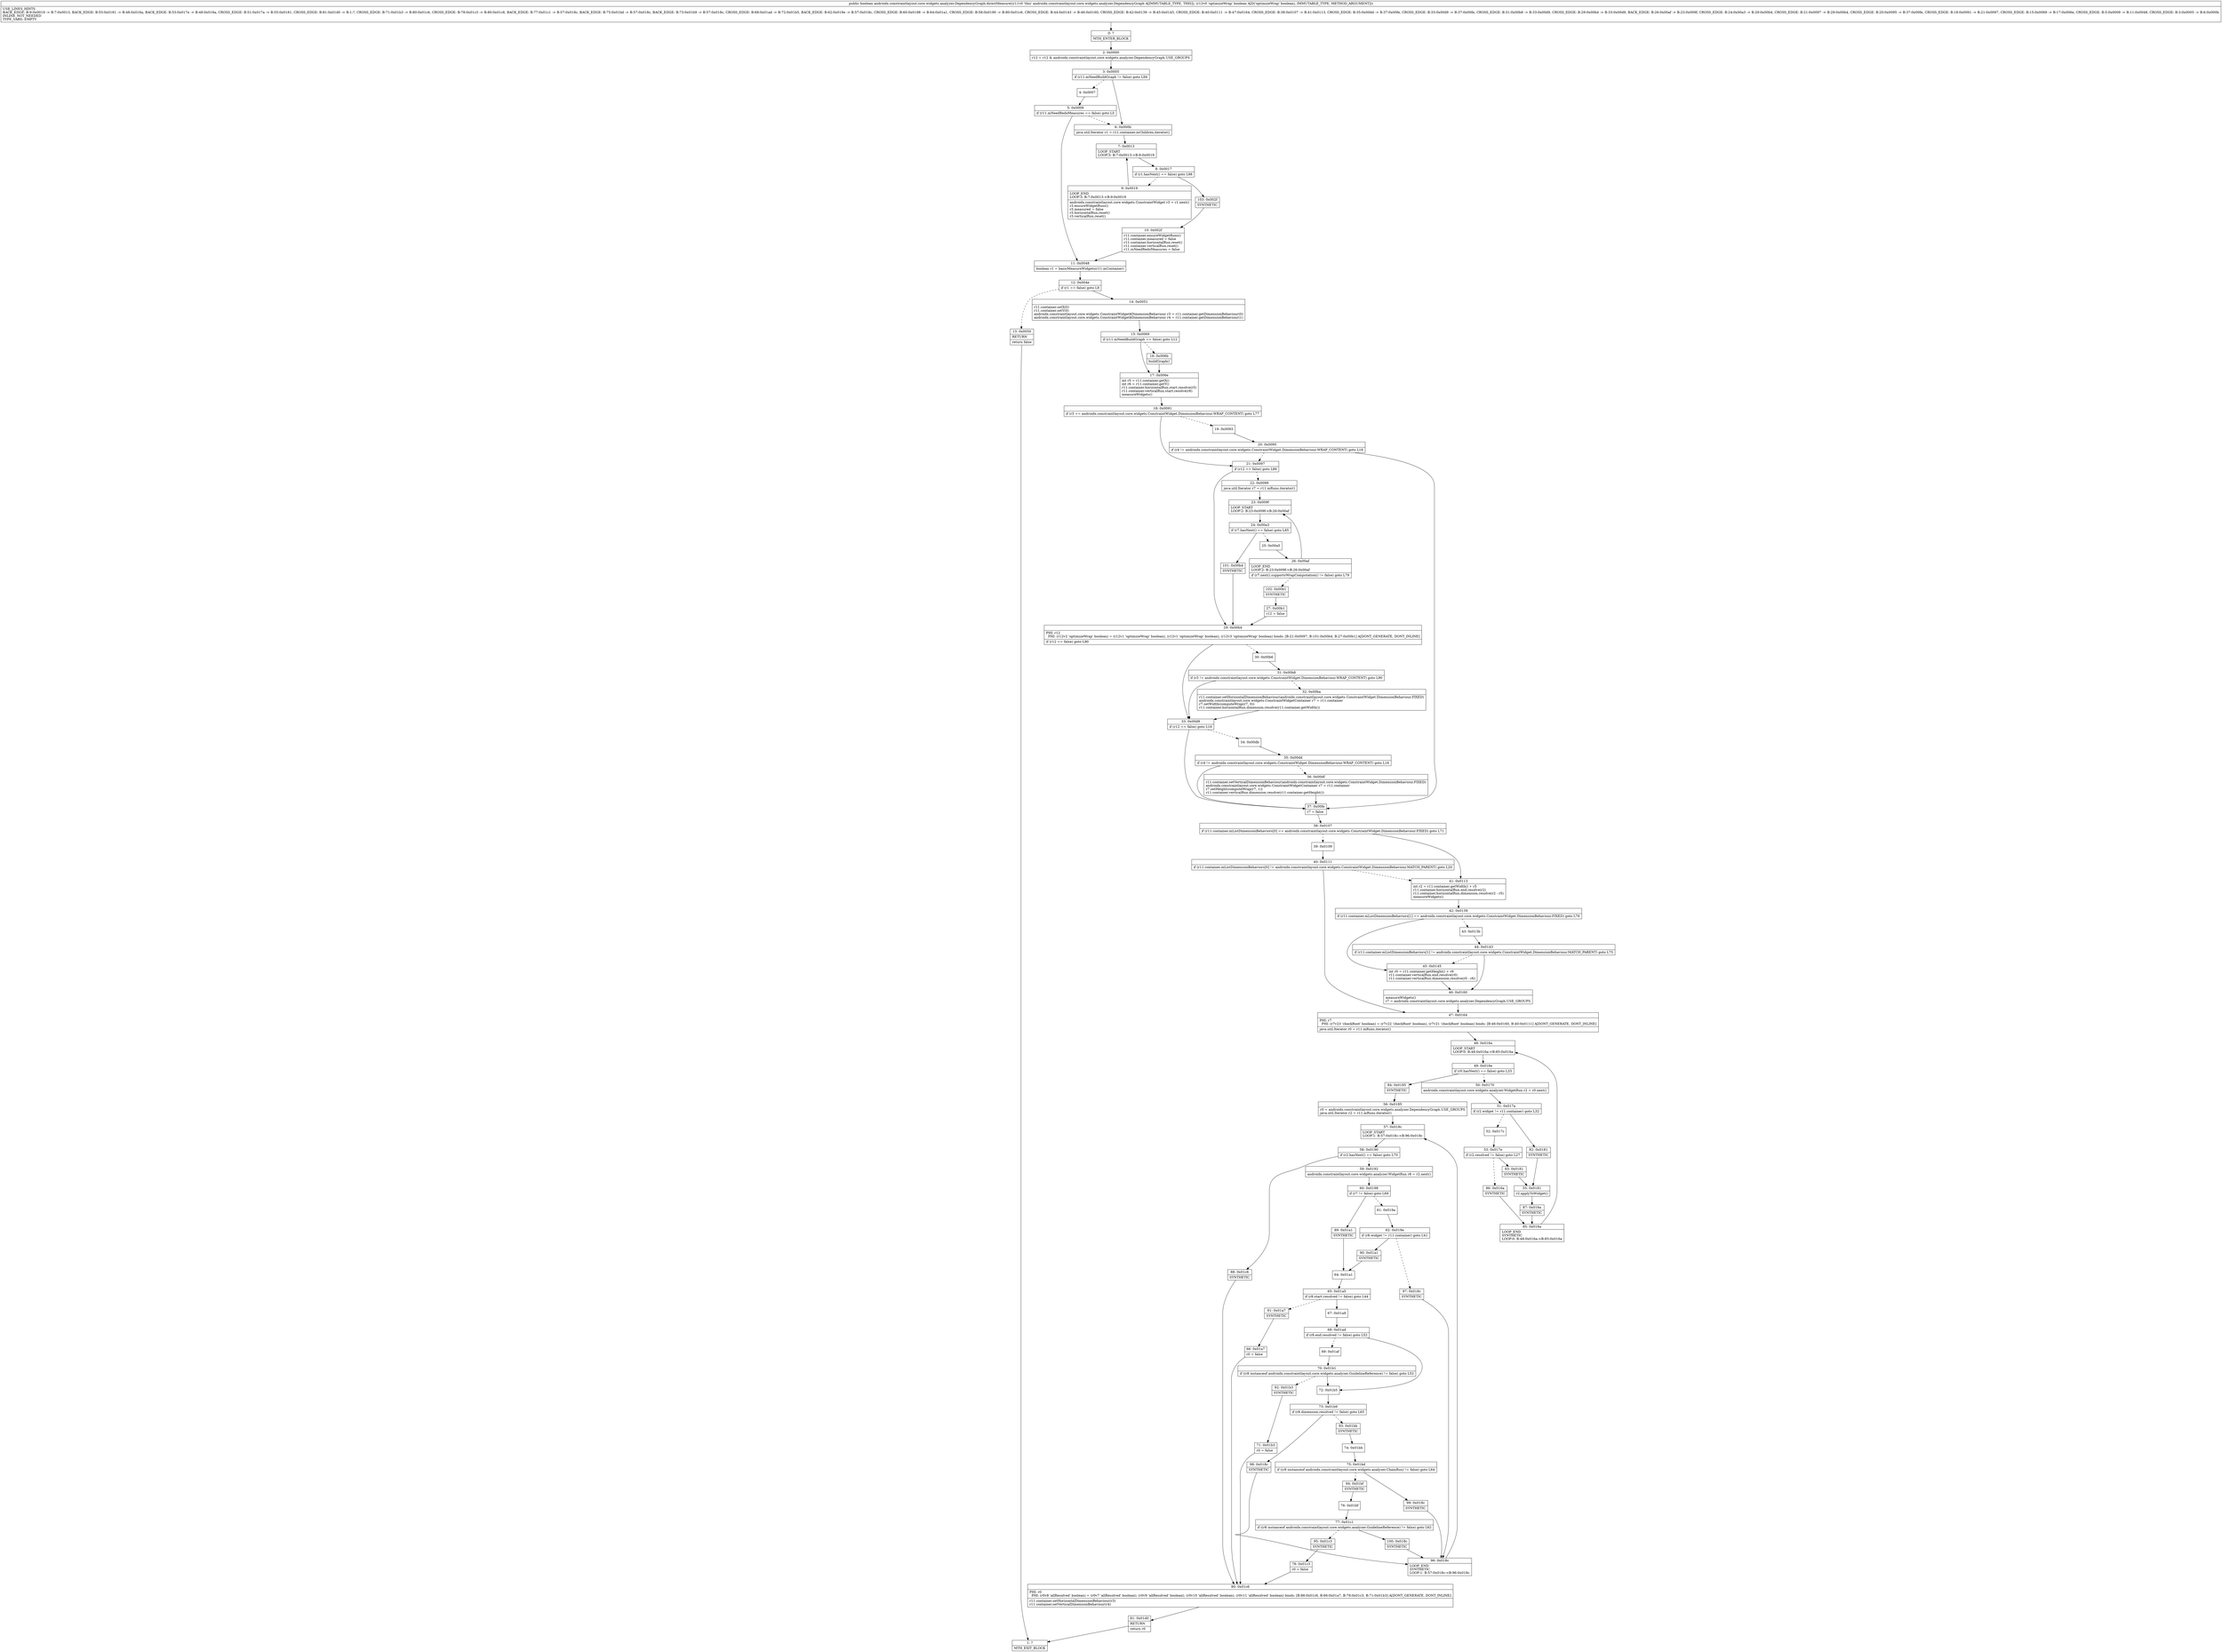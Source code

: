 digraph "CFG forandroidx.constraintlayout.core.widgets.analyzer.DependencyGraph.directMeasure(Z)Z" {
Node_0 [shape=record,label="{0\:\ ?|MTH_ENTER_BLOCK\l}"];
Node_2 [shape=record,label="{2\:\ 0x0000|r12 = r12 & androidx.constraintlayout.core.widgets.analyzer.DependencyGraph.USE_GROUPS\l}"];
Node_3 [shape=record,label="{3\:\ 0x0005|if (r11.mNeedBuildGraph != false) goto L94\l}"];
Node_4 [shape=record,label="{4\:\ 0x0007}"];
Node_5 [shape=record,label="{5\:\ 0x0009|if (r11.mNeedRedoMeasures == false) goto L5\l}"];
Node_11 [shape=record,label="{11\:\ 0x0048|boolean r1 = basicMeasureWidgets(r11.mContainer)\l}"];
Node_12 [shape=record,label="{12\:\ 0x004e|if (r1 == false) goto L9\l}"];
Node_13 [shape=record,label="{13\:\ 0x0050|RETURN\l|return false\l}"];
Node_1 [shape=record,label="{1\:\ ?|MTH_EXIT_BLOCK\l}"];
Node_14 [shape=record,label="{14\:\ 0x0051|r11.container.setX(0)\lr11.container.setY(0)\landroidx.constraintlayout.core.widgets.ConstraintWidget$DimensionBehaviour r3 = r11.container.getDimensionBehaviour(0)\landroidx.constraintlayout.core.widgets.ConstraintWidget$DimensionBehaviour r4 = r11.container.getDimensionBehaviour(1)\l}"];
Node_15 [shape=record,label="{15\:\ 0x0069|if (r11.mNeedBuildGraph == false) goto L12\l}"];
Node_16 [shape=record,label="{16\:\ 0x006b|buildGraph()\l}"];
Node_17 [shape=record,label="{17\:\ 0x006e|int r5 = r11.container.getX()\lint r6 = r11.container.getY()\lr11.container.horizontalRun.start.resolve(r5)\lr11.container.verticalRun.start.resolve(r6)\lmeasureWidgets()\l}"];
Node_18 [shape=record,label="{18\:\ 0x0091|if (r3 == androidx.constraintlayout.core.widgets.ConstraintWidget.DimensionBehaviour.WRAP_CONTENT) goto L77\l}"];
Node_19 [shape=record,label="{19\:\ 0x0093}"];
Node_20 [shape=record,label="{20\:\ 0x0095|if (r4 != androidx.constraintlayout.core.widgets.ConstraintWidget.DimensionBehaviour.WRAP_CONTENT) goto L16\l}"];
Node_37 [shape=record,label="{37\:\ 0x00fe|r7 = false\l}"];
Node_38 [shape=record,label="{38\:\ 0x0107|if (r11.container.mListDimensionBehaviors[0] == androidx.constraintlayout.core.widgets.ConstraintWidget.DimensionBehaviour.FIXED) goto L71\l}"];
Node_39 [shape=record,label="{39\:\ 0x0109}"];
Node_40 [shape=record,label="{40\:\ 0x0111|if (r11.container.mListDimensionBehaviors[0] != androidx.constraintlayout.core.widgets.ConstraintWidget.DimensionBehaviour.MATCH_PARENT) goto L20\l}"];
Node_47 [shape=record,label="{47\:\ 0x0164|PHI: r7 \l  PHI: (r7v23 'checkRoot' boolean) = (r7v22 'checkRoot' boolean), (r7v21 'checkRoot' boolean) binds: [B:46:0x0160, B:40:0x0111] A[DONT_GENERATE, DONT_INLINE]\l|java.util.Iterator r0 = r11.mRuns.iterator()\l}"];
Node_48 [shape=record,label="{48\:\ 0x016a|LOOP_START\lLOOP:0: B:48:0x016a\-\>B:85:0x016a\l}"];
Node_49 [shape=record,label="{49\:\ 0x016e|if (r0.hasNext() == false) goto L33\l}"];
Node_50 [shape=record,label="{50\:\ 0x0170|androidx.constraintlayout.core.widgets.analyzer.WidgetRun r2 = r0.next()\l}"];
Node_51 [shape=record,label="{51\:\ 0x017a|if (r2.widget != r11.container) goto L32\l}"];
Node_52 [shape=record,label="{52\:\ 0x017c}"];
Node_53 [shape=record,label="{53\:\ 0x017e|if (r2.resolved != false) goto L27\l}"];
Node_83 [shape=record,label="{83\:\ 0x0181|SYNTHETIC\l}"];
Node_55 [shape=record,label="{55\:\ 0x0181|r2.applyToWidget()\l}"];
Node_87 [shape=record,label="{87\:\ 0x016a|SYNTHETIC\l}"];
Node_85 [shape=record,label="{85\:\ 0x016a|LOOP_END\lSYNTHETIC\lLOOP:0: B:48:0x016a\-\>B:85:0x016a\l}"];
Node_86 [shape=record,label="{86\:\ 0x016a|SYNTHETIC\l}"];
Node_82 [shape=record,label="{82\:\ 0x0181|SYNTHETIC\l}"];
Node_84 [shape=record,label="{84\:\ 0x0185|SYNTHETIC\l}"];
Node_56 [shape=record,label="{56\:\ 0x0185|r0 = androidx.constraintlayout.core.widgets.analyzer.DependencyGraph.USE_GROUPS\ljava.util.Iterator r2 = r11.mRuns.iterator()\l}"];
Node_57 [shape=record,label="{57\:\ 0x018c|LOOP_START\lLOOP:1: B:57:0x018c\-\>B:96:0x018c\l}"];
Node_58 [shape=record,label="{58\:\ 0x0190|if (r2.hasNext() == false) goto L70\l}"];
Node_59 [shape=record,label="{59\:\ 0x0192|androidx.constraintlayout.core.widgets.analyzer.WidgetRun r8 = r2.next()\l}"];
Node_60 [shape=record,label="{60\:\ 0x0198|if (r7 != false) goto L69\l}"];
Node_61 [shape=record,label="{61\:\ 0x019a}"];
Node_62 [shape=record,label="{62\:\ 0x019e|if (r8.widget != r11.container) goto L41\l}"];
Node_90 [shape=record,label="{90\:\ 0x01a1|SYNTHETIC\l}"];
Node_64 [shape=record,label="{64\:\ 0x01a1}"];
Node_65 [shape=record,label="{65\:\ 0x01a5|if (r8.start.resolved != false) goto L44\l}"];
Node_67 [shape=record,label="{67\:\ 0x01a9}"];
Node_68 [shape=record,label="{68\:\ 0x01ad|if (r8.end.resolved != false) goto L52\l}"];
Node_69 [shape=record,label="{69\:\ 0x01af}"];
Node_70 [shape=record,label="{70\:\ 0x01b1|if ((r8 instanceof androidx.constraintlayout.core.widgets.analyzer.GuidelineReference) != false) goto L52\l}"];
Node_92 [shape=record,label="{92\:\ 0x01b3|SYNTHETIC\l}"];
Node_71 [shape=record,label="{71\:\ 0x01b3|r0 = false\l}"];
Node_80 [shape=record,label="{80\:\ 0x01c6|PHI: r0 \l  PHI: (r0v8 'allResolved' boolean) = (r0v7 'allResolved' boolean), (r0v9 'allResolved' boolean), (r0v10 'allResolved' boolean), (r0v11 'allResolved' boolean) binds: [B:88:0x01c6, B:66:0x01a7, B:78:0x01c3, B:71:0x01b3] A[DONT_GENERATE, DONT_INLINE]\l|r11.container.setHorizontalDimensionBehaviour(r3)\lr11.container.setVerticalDimensionBehaviour(r4)\l}"];
Node_81 [shape=record,label="{81\:\ 0x01d0|RETURN\l|return r0\l}"];
Node_72 [shape=record,label="{72\:\ 0x01b5}"];
Node_73 [shape=record,label="{73\:\ 0x01b9|if (r8.dimension.resolved != false) goto L65\l}"];
Node_93 [shape=record,label="{93\:\ 0x01bb|SYNTHETIC\l}"];
Node_74 [shape=record,label="{74\:\ 0x01bb}"];
Node_75 [shape=record,label="{75\:\ 0x01bd|if ((r8 instanceof androidx.constraintlayout.core.widgets.analyzer.ChainRun) != false) goto L64\l}"];
Node_94 [shape=record,label="{94\:\ 0x01bf|SYNTHETIC\l}"];
Node_76 [shape=record,label="{76\:\ 0x01bf}"];
Node_77 [shape=record,label="{77\:\ 0x01c1|if ((r8 instanceof androidx.constraintlayout.core.widgets.analyzer.GuidelineReference) != false) goto L62\l}"];
Node_95 [shape=record,label="{95\:\ 0x01c3|SYNTHETIC\l}"];
Node_78 [shape=record,label="{78\:\ 0x01c3|r0 = false\l}"];
Node_100 [shape=record,label="{100\:\ 0x018c|SYNTHETIC\l}"];
Node_96 [shape=record,label="{96\:\ 0x018c|LOOP_END\lSYNTHETIC\lLOOP:1: B:57:0x018c\-\>B:96:0x018c\l}"];
Node_99 [shape=record,label="{99\:\ 0x018c|SYNTHETIC\l}"];
Node_98 [shape=record,label="{98\:\ 0x018c|SYNTHETIC\l}"];
Node_91 [shape=record,label="{91\:\ 0x01a7|SYNTHETIC\l}"];
Node_66 [shape=record,label="{66\:\ 0x01a7|r0 = false\l}"];
Node_97 [shape=record,label="{97\:\ 0x018c|SYNTHETIC\l}"];
Node_89 [shape=record,label="{89\:\ 0x01a1|SYNTHETIC\l}"];
Node_88 [shape=record,label="{88\:\ 0x01c6|SYNTHETIC\l}"];
Node_41 [shape=record,label="{41\:\ 0x0113|int r2 = r11.container.getWidth() + r5\lr11.container.horizontalRun.end.resolve(r2)\lr11.container.horizontalRun.dimension.resolve(r2 \- r5)\lmeasureWidgets()\l}"];
Node_42 [shape=record,label="{42\:\ 0x0139|if (r11.container.mListDimensionBehaviors[1] == androidx.constraintlayout.core.widgets.ConstraintWidget.DimensionBehaviour.FIXED) goto L76\l}"];
Node_43 [shape=record,label="{43\:\ 0x013b}"];
Node_44 [shape=record,label="{44\:\ 0x0143|if (r11.container.mListDimensionBehaviors[1] != androidx.constraintlayout.core.widgets.ConstraintWidget.DimensionBehaviour.MATCH_PARENT) goto L75\l}"];
Node_46 [shape=record,label="{46\:\ 0x0160|measureWidgets()\lr7 = androidx.constraintlayout.core.widgets.analyzer.DependencyGraph.USE_GROUPS\l}"];
Node_45 [shape=record,label="{45\:\ 0x0145|int r0 = r11.container.getHeight() + r6\lr11.container.verticalRun.end.resolve(r0)\lr11.container.verticalRun.dimension.resolve(r0 \- r6)\l}"];
Node_21 [shape=record,label="{21\:\ 0x0097|if (r12 == false) goto L86\l}"];
Node_22 [shape=record,label="{22\:\ 0x0099|java.util.Iterator r7 = r11.mRuns.iterator()\l}"];
Node_23 [shape=record,label="{23\:\ 0x009f|LOOP_START\lLOOP:2: B:23:0x009f\-\>B:26:0x00af\l}"];
Node_24 [shape=record,label="{24\:\ 0x00a3|if (r7.hasNext() == false) goto L85\l}"];
Node_25 [shape=record,label="{25\:\ 0x00a5}"];
Node_26 [shape=record,label="{26\:\ 0x00af|LOOP_END\lLOOP:2: B:23:0x009f\-\>B:26:0x00af\l|if (r7.next().supportsWrapComputation() != false) goto L79\l}"];
Node_102 [shape=record,label="{102\:\ 0x00b1|SYNTHETIC\l}"];
Node_27 [shape=record,label="{27\:\ 0x00b1|r12 = false\l}"];
Node_101 [shape=record,label="{101\:\ 0x00b4|SYNTHETIC\l}"];
Node_29 [shape=record,label="{29\:\ 0x00b4|PHI: r12 \l  PHI: (r12v2 'optimizeWrap' boolean) = (r12v1 'optimizeWrap' boolean), (r12v1 'optimizeWrap' boolean), (r12v3 'optimizeWrap' boolean) binds: [B:21:0x0097, B:101:0x00b4, B:27:0x00b1] A[DONT_GENERATE, DONT_INLINE]\l|if (r12 == false) goto L90\l}"];
Node_30 [shape=record,label="{30\:\ 0x00b6}"];
Node_31 [shape=record,label="{31\:\ 0x00b8|if (r3 != androidx.constraintlayout.core.widgets.ConstraintWidget.DimensionBehaviour.WRAP_CONTENT) goto L90\l}"];
Node_32 [shape=record,label="{32\:\ 0x00ba|r11.container.setHorizontalDimensionBehaviour(androidx.constraintlayout.core.widgets.ConstraintWidget.DimensionBehaviour.FIXED)\landroidx.constraintlayout.core.widgets.ConstraintWidgetContainer r7 = r11.container\lr7.setWidth(computeWrap(r7, 0))\lr11.container.horizontalRun.dimension.resolve(r11.container.getWidth())\l}"];
Node_33 [shape=record,label="{33\:\ 0x00d9|if (r12 == false) goto L16\l}"];
Node_34 [shape=record,label="{34\:\ 0x00db}"];
Node_35 [shape=record,label="{35\:\ 0x00dd|if (r4 != androidx.constraintlayout.core.widgets.ConstraintWidget.DimensionBehaviour.WRAP_CONTENT) goto L16\l}"];
Node_36 [shape=record,label="{36\:\ 0x00df|r11.container.setVerticalDimensionBehaviour(androidx.constraintlayout.core.widgets.ConstraintWidget.DimensionBehaviour.FIXED)\landroidx.constraintlayout.core.widgets.ConstraintWidgetContainer r7 = r11.container\lr7.setHeight(computeWrap(r7, 1))\lr11.container.verticalRun.dimension.resolve(r11.container.getHeight())\l}"];
Node_6 [shape=record,label="{6\:\ 0x000b|java.util.Iterator r1 = r11.container.mChildren.iterator()\l}"];
Node_7 [shape=record,label="{7\:\ 0x0013|LOOP_START\lLOOP:3: B:7:0x0013\-\>B:9:0x0019\l}"];
Node_8 [shape=record,label="{8\:\ 0x0017|if (r1.hasNext() == false) goto L98\l}"];
Node_9 [shape=record,label="{9\:\ 0x0019|LOOP_END\lLOOP:3: B:7:0x0013\-\>B:9:0x0019\l|androidx.constraintlayout.core.widgets.ConstraintWidget r3 = r1.next()\lr3.ensureWidgetRuns()\lr3.measured = false\lr3.horizontalRun.reset()\lr3.verticalRun.reset()\l}"];
Node_103 [shape=record,label="{103\:\ 0x002f|SYNTHETIC\l}"];
Node_10 [shape=record,label="{10\:\ 0x002f|r11.container.ensureWidgetRuns()\lr11.container.measured = false\lr11.container.horizontalRun.reset()\lr11.container.verticalRun.reset()\lr11.mNeedRedoMeasures = false\l}"];
MethodNode[shape=record,label="{public boolean androidx.constraintlayout.core.widgets.analyzer.DependencyGraph.directMeasure((r11v0 'this' androidx.constraintlayout.core.widgets.analyzer.DependencyGraph A[IMMUTABLE_TYPE, THIS]), (r12v0 'optimizeWrap' boolean A[D('optimizeWrap' boolean), IMMUTABLE_TYPE, METHOD_ARGUMENT]))  | USE_LINES_HINTS\lBACK_EDGE: B:9:0x0019 \-\> B:7:0x0013, BACK_EDGE: B:55:0x0181 \-\> B:48:0x016a, BACK_EDGE: B:53:0x017e \-\> B:48:0x016a, CROSS_EDGE: B:51:0x017a \-\> B:55:0x0181, CROSS_EDGE: B:81:0x01d0 \-\> B:1:?, CROSS_EDGE: B:71:0x01b3 \-\> B:80:0x01c6, CROSS_EDGE: B:78:0x01c3 \-\> B:80:0x01c6, BACK_EDGE: B:77:0x01c1 \-\> B:57:0x018c, BACK_EDGE: B:75:0x01bd \-\> B:57:0x018c, BACK_EDGE: B:73:0x01b9 \-\> B:57:0x018c, CROSS_EDGE: B:68:0x01ad \-\> B:72:0x01b5, BACK_EDGE: B:62:0x019e \-\> B:57:0x018c, CROSS_EDGE: B:60:0x0198 \-\> B:64:0x01a1, CROSS_EDGE: B:58:0x0190 \-\> B:80:0x01c6, CROSS_EDGE: B:44:0x0143 \-\> B:46:0x0160, CROSS_EDGE: B:42:0x0139 \-\> B:45:0x0145, CROSS_EDGE: B:40:0x0111 \-\> B:47:0x0164, CROSS_EDGE: B:38:0x0107 \-\> B:41:0x0113, CROSS_EDGE: B:35:0x00dd \-\> B:37:0x00fe, CROSS_EDGE: B:33:0x00d9 \-\> B:37:0x00fe, CROSS_EDGE: B:31:0x00b8 \-\> B:33:0x00d9, CROSS_EDGE: B:29:0x00b4 \-\> B:33:0x00d9, BACK_EDGE: B:26:0x00af \-\> B:23:0x009f, CROSS_EDGE: B:24:0x00a3 \-\> B:29:0x00b4, CROSS_EDGE: B:21:0x0097 \-\> B:29:0x00b4, CROSS_EDGE: B:20:0x0095 \-\> B:37:0x00fe, CROSS_EDGE: B:18:0x0091 \-\> B:21:0x0097, CROSS_EDGE: B:15:0x0069 \-\> B:17:0x006e, CROSS_EDGE: B:5:0x0009 \-\> B:11:0x0048, CROSS_EDGE: B:3:0x0005 \-\> B:6:0x000b\lINLINE_NOT_NEEDED\lTYPE_VARS: EMPTY\l}"];
MethodNode -> Node_0;Node_0 -> Node_2;
Node_2 -> Node_3;
Node_3 -> Node_4[style=dashed];
Node_3 -> Node_6;
Node_4 -> Node_5;
Node_5 -> Node_6[style=dashed];
Node_5 -> Node_11;
Node_11 -> Node_12;
Node_12 -> Node_13[style=dashed];
Node_12 -> Node_14;
Node_13 -> Node_1;
Node_14 -> Node_15;
Node_15 -> Node_16[style=dashed];
Node_15 -> Node_17;
Node_16 -> Node_17;
Node_17 -> Node_18;
Node_18 -> Node_19[style=dashed];
Node_18 -> Node_21;
Node_19 -> Node_20;
Node_20 -> Node_21[style=dashed];
Node_20 -> Node_37;
Node_37 -> Node_38;
Node_38 -> Node_39[style=dashed];
Node_38 -> Node_41;
Node_39 -> Node_40;
Node_40 -> Node_41[style=dashed];
Node_40 -> Node_47;
Node_47 -> Node_48;
Node_48 -> Node_49;
Node_49 -> Node_50[style=dashed];
Node_49 -> Node_84;
Node_50 -> Node_51;
Node_51 -> Node_52[style=dashed];
Node_51 -> Node_82;
Node_52 -> Node_53;
Node_53 -> Node_83;
Node_53 -> Node_86[style=dashed];
Node_83 -> Node_55;
Node_55 -> Node_87;
Node_87 -> Node_85;
Node_85 -> Node_48;
Node_86 -> Node_85;
Node_82 -> Node_55;
Node_84 -> Node_56;
Node_56 -> Node_57;
Node_57 -> Node_58;
Node_58 -> Node_59[style=dashed];
Node_58 -> Node_88;
Node_59 -> Node_60;
Node_60 -> Node_61[style=dashed];
Node_60 -> Node_89;
Node_61 -> Node_62;
Node_62 -> Node_90;
Node_62 -> Node_97[style=dashed];
Node_90 -> Node_64;
Node_64 -> Node_65;
Node_65 -> Node_67;
Node_65 -> Node_91[style=dashed];
Node_67 -> Node_68;
Node_68 -> Node_69[style=dashed];
Node_68 -> Node_72;
Node_69 -> Node_70;
Node_70 -> Node_72;
Node_70 -> Node_92[style=dashed];
Node_92 -> Node_71;
Node_71 -> Node_80;
Node_80 -> Node_81;
Node_81 -> Node_1;
Node_72 -> Node_73;
Node_73 -> Node_93[style=dashed];
Node_73 -> Node_98;
Node_93 -> Node_74;
Node_74 -> Node_75;
Node_75 -> Node_94[style=dashed];
Node_75 -> Node_99;
Node_94 -> Node_76;
Node_76 -> Node_77;
Node_77 -> Node_95[style=dashed];
Node_77 -> Node_100;
Node_95 -> Node_78;
Node_78 -> Node_80;
Node_100 -> Node_96;
Node_96 -> Node_57;
Node_99 -> Node_96;
Node_98 -> Node_96;
Node_91 -> Node_66;
Node_66 -> Node_80;
Node_97 -> Node_96;
Node_89 -> Node_64;
Node_88 -> Node_80;
Node_41 -> Node_42;
Node_42 -> Node_43[style=dashed];
Node_42 -> Node_45;
Node_43 -> Node_44;
Node_44 -> Node_45[style=dashed];
Node_44 -> Node_46;
Node_46 -> Node_47;
Node_45 -> Node_46;
Node_21 -> Node_22[style=dashed];
Node_21 -> Node_29;
Node_22 -> Node_23;
Node_23 -> Node_24;
Node_24 -> Node_25[style=dashed];
Node_24 -> Node_101;
Node_25 -> Node_26;
Node_26 -> Node_23;
Node_26 -> Node_102[style=dashed];
Node_102 -> Node_27;
Node_27 -> Node_29;
Node_101 -> Node_29;
Node_29 -> Node_30[style=dashed];
Node_29 -> Node_33;
Node_30 -> Node_31;
Node_31 -> Node_32[style=dashed];
Node_31 -> Node_33;
Node_32 -> Node_33;
Node_33 -> Node_34[style=dashed];
Node_33 -> Node_37;
Node_34 -> Node_35;
Node_35 -> Node_36[style=dashed];
Node_35 -> Node_37;
Node_36 -> Node_37;
Node_6 -> Node_7;
Node_7 -> Node_8;
Node_8 -> Node_9[style=dashed];
Node_8 -> Node_103;
Node_9 -> Node_7;
Node_103 -> Node_10;
Node_10 -> Node_11;
}

